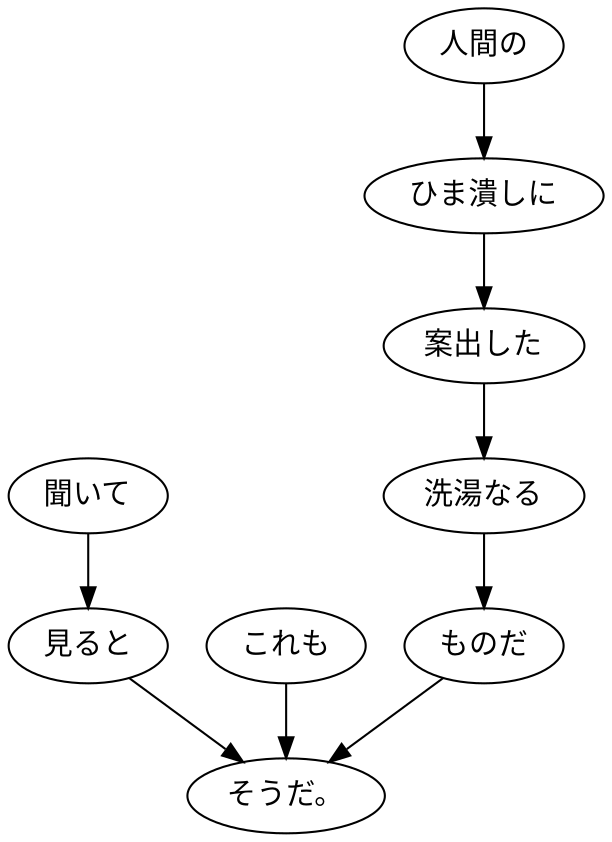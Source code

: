 digraph graph4216 {
	node0 [label="聞いて"];
	node1 [label="見ると"];
	node2 [label="これも"];
	node3 [label="人間の"];
	node4 [label="ひま潰しに"];
	node5 [label="案出した"];
	node6 [label="洗湯なる"];
	node7 [label="ものだ"];
	node8 [label="そうだ。"];
	node0 -> node1;
	node1 -> node8;
	node2 -> node8;
	node3 -> node4;
	node4 -> node5;
	node5 -> node6;
	node6 -> node7;
	node7 -> node8;
}
